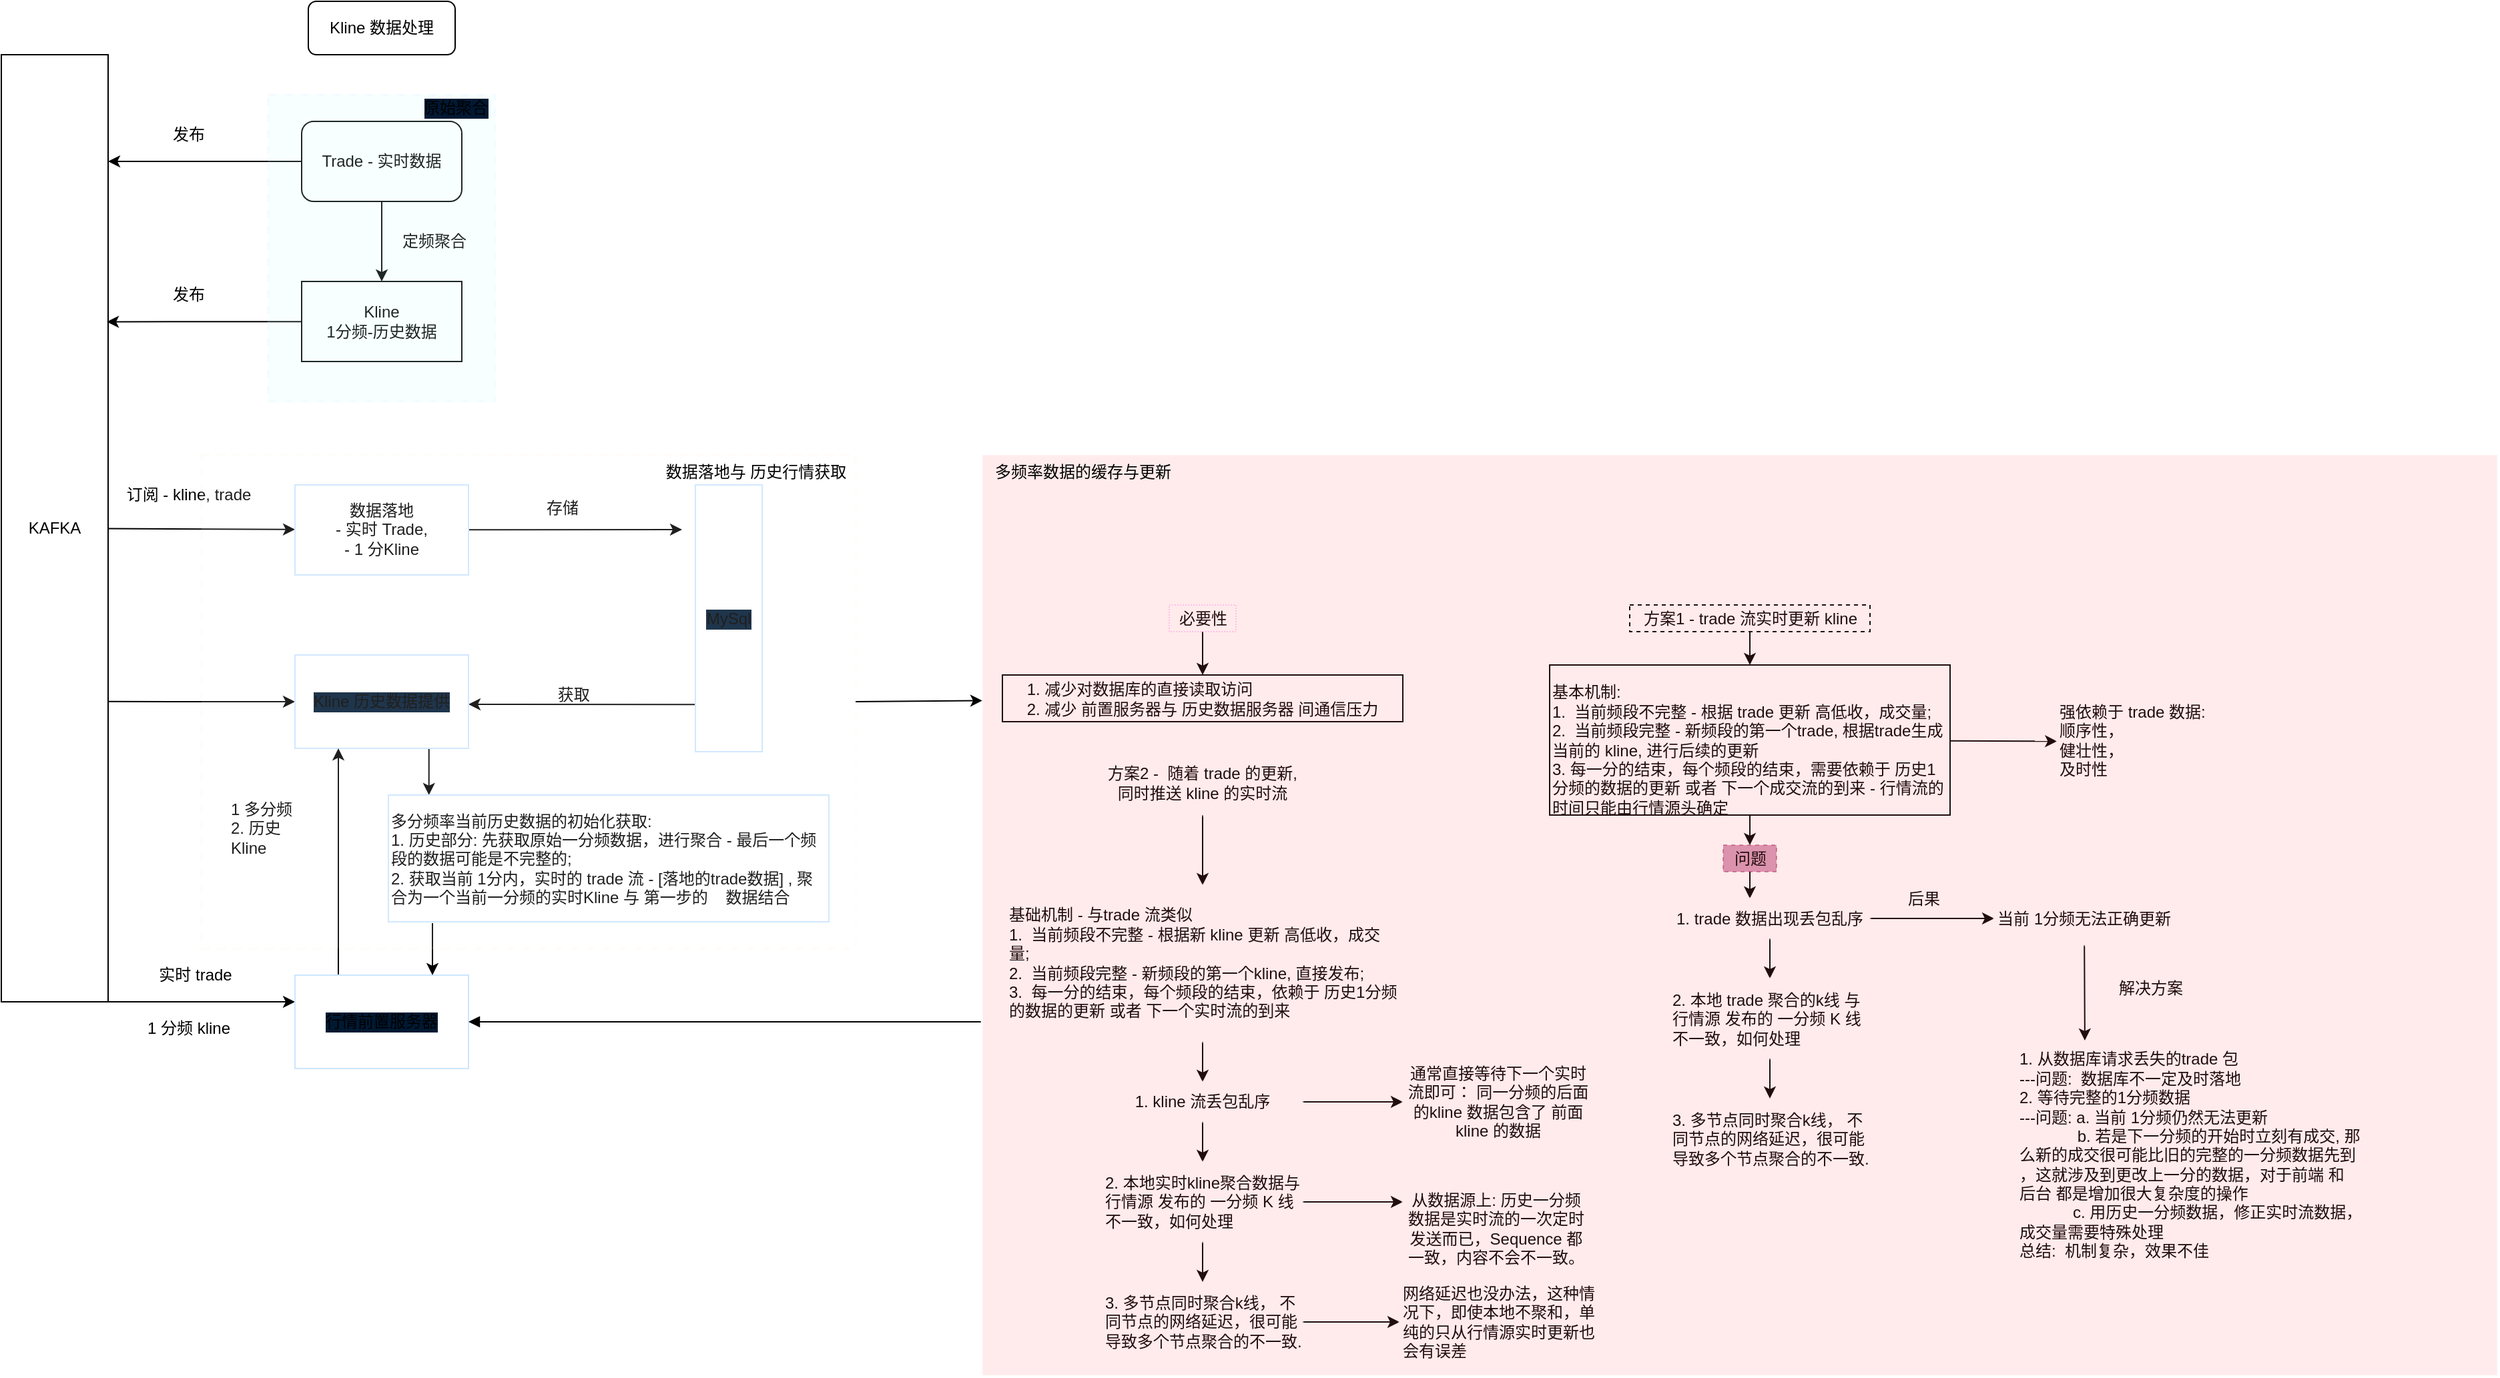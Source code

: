 <mxfile>
    <diagram id="56FmQvFEXBWxtqMtwfCh" name="第 1 页">
        <mxGraphModel dx="1374" dy="860" grid="1" gridSize="10" guides="1" tooltips="1" connect="1" arrows="1" fold="1" page="1" pageScale="1" pageWidth="827" pageHeight="1169" math="0" shadow="0">
            <root>
                <mxCell id="0"/>
                <mxCell id="1" parent="0"/>
                <mxCell id="2" value="Kline 数据处理" style="rounded=1;whiteSpace=wrap;html=1;" parent="1" vertex="1">
                    <mxGeometry x="320" y="120" width="110" height="40" as="geometry"/>
                </mxCell>
                <mxCell id="7" style="edgeStyle=none;html=1;" parent="1" source="3" edge="1">
                    <mxGeometry relative="1" as="geometry">
                        <mxPoint x="170" y="240" as="targetPoint"/>
                    </mxGeometry>
                </mxCell>
                <mxCell id="14" style="edgeStyle=none;html=1;entryX=0.5;entryY=0;entryDx=0;entryDy=0;" parent="1" source="3" target="9" edge="1">
                    <mxGeometry relative="1" as="geometry"/>
                </mxCell>
                <mxCell id="3" value="Trade - 实时数据" style="rounded=1;whiteSpace=wrap;html=1;" parent="1" vertex="1">
                    <mxGeometry x="315" y="210" width="120" height="60" as="geometry"/>
                </mxCell>
                <mxCell id="22" style="edgeStyle=none;html=1;fontColor=default;" parent="1" source="6" target="21" edge="1">
                    <mxGeometry relative="1" as="geometry"/>
                </mxCell>
                <mxCell id="30" style="edgeStyle=none;html=1;exitX=1;exitY=0.683;exitDx=0;exitDy=0;entryX=0;entryY=0.5;entryDx=0;entryDy=0;fontColor=default;exitPerimeter=0;" parent="1" source="6" target="27" edge="1">
                    <mxGeometry relative="1" as="geometry"/>
                </mxCell>
                <mxCell id="35" style="edgeStyle=none;html=1;fontColor=default;exitX=1;exitY=1;exitDx=0;exitDy=0;entryX=0;entryY=0.286;entryDx=0;entryDy=0;entryPerimeter=0;" parent="1" source="6" target="31" edge="1">
                    <mxGeometry relative="1" as="geometry">
                        <mxPoint x="180" y="870" as="sourcePoint"/>
                        <mxPoint x="320" y="870" as="targetPoint"/>
                    </mxGeometry>
                </mxCell>
                <mxCell id="6" value="KAFKA" style="whiteSpace=wrap;html=1;" parent="1" vertex="1">
                    <mxGeometry x="90" y="160" width="80" height="710" as="geometry"/>
                </mxCell>
                <mxCell id="8" value="发布" style="text;html=1;align=center;verticalAlign=middle;resizable=0;points=[];autosize=1;strokeColor=none;fillColor=none;" parent="1" vertex="1">
                    <mxGeometry x="210" y="210" width="40" height="20" as="geometry"/>
                </mxCell>
                <mxCell id="17" style="edgeStyle=none;html=1;entryX=0.988;entryY=0.282;entryDx=0;entryDy=0;entryPerimeter=0;" parent="1" source="9" target="6" edge="1">
                    <mxGeometry relative="1" as="geometry"/>
                </mxCell>
                <mxCell id="9" value="Kline &lt;br&gt;1分频-历史数据" style="whiteSpace=wrap;html=1;" parent="1" vertex="1">
                    <mxGeometry x="315" y="330" width="120" height="60" as="geometry"/>
                </mxCell>
                <mxCell id="13" value="发布" style="text;html=1;align=center;verticalAlign=middle;resizable=0;points=[];autosize=1;strokeColor=none;fillColor=none;" parent="1" vertex="1">
                    <mxGeometry x="210" y="330" width="40" height="20" as="geometry"/>
                </mxCell>
                <mxCell id="15" value="定频聚合" style="text;html=1;align=center;verticalAlign=middle;resizable=0;points=[];autosize=1;strokeColor=none;fillColor=none;" parent="1" vertex="1">
                    <mxGeometry x="384" y="290" width="60" height="20" as="geometry"/>
                </mxCell>
                <mxCell id="18" value="" style="whiteSpace=wrap;html=1;fillColor=#CCFFFF;dashed=1;strokeColor=#CCE5FF;strokeWidth=2;opacity=15;" parent="1" vertex="1">
                    <mxGeometry x="290" y="190" width="170" height="230" as="geometry"/>
                </mxCell>
                <mxCell id="19" value="原始聚合" style="text;html=1;align=center;verticalAlign=middle;resizable=0;points=[];autosize=1;strokeColor=none;fillColor=none;strokeWidth=2;labelBackgroundColor=#001933;" parent="1" vertex="1">
                    <mxGeometry x="400" y="190" width="60" height="20" as="geometry"/>
                </mxCell>
                <mxCell id="25" style="edgeStyle=none;html=1;fontColor=default;" parent="1" source="21" edge="1">
                    <mxGeometry relative="1" as="geometry">
                        <mxPoint x="600" y="516" as="targetPoint"/>
                    </mxGeometry>
                </mxCell>
                <mxCell id="21" value="数据落地&lt;br&gt;- 实时 Trade,&lt;br&gt;- 1 分Kline" style="rounded=0;whiteSpace=wrap;html=1;labelBackgroundColor=none;strokeColor=#CCE5FF;strokeWidth=1;fillColor=none;fontColor=default;" parent="1" vertex="1">
                    <mxGeometry x="310" y="482.5" width="130" height="67.5" as="geometry"/>
                </mxCell>
                <mxCell id="23" value="订阅 - kline, trade" style="text;html=1;align=center;verticalAlign=middle;resizable=0;points=[];autosize=1;strokeColor=none;fillColor=none;fontColor=default;" parent="1" vertex="1">
                    <mxGeometry x="175" y="480" width="110" height="20" as="geometry"/>
                </mxCell>
                <mxCell id="28" style="edgeStyle=none;html=1;exitX=0;exitY=0.823;exitDx=0;exitDy=0;fontColor=default;exitPerimeter=0;" parent="1" source="24" edge="1">
                    <mxGeometry relative="1" as="geometry">
                        <mxPoint x="440" y="647" as="targetPoint"/>
                        <Array as="points"/>
                    </mxGeometry>
                </mxCell>
                <mxCell id="24" value="MySql" style="whiteSpace=wrap;html=1;labelBackgroundColor=#001933;fontColor=default;strokeColor=#CCE5FF;strokeWidth=1;fillColor=none;" parent="1" vertex="1">
                    <mxGeometry x="610" y="482.5" width="50" height="200" as="geometry"/>
                </mxCell>
                <mxCell id="26" value="存储" style="text;html=1;align=center;verticalAlign=middle;resizable=0;points=[];autosize=1;strokeColor=none;fillColor=none;fontColor=default;" parent="1" vertex="1">
                    <mxGeometry x="490" y="490" width="40" height="20" as="geometry"/>
                </mxCell>
                <mxCell id="44" style="edgeStyle=none;html=1;exitX=0.772;exitY=1;exitDx=0;exitDy=0;entryX=0.092;entryY=0;entryDx=0;entryDy=0;entryPerimeter=0;fontColor=default;exitPerimeter=0;" parent="1" source="27" target="43" edge="1">
                    <mxGeometry relative="1" as="geometry"/>
                </mxCell>
                <mxCell id="27" value="Kline 历史数据提供" style="whiteSpace=wrap;html=1;labelBackgroundColor=#001933;fontColor=default;strokeColor=#CCE5FF;strokeWidth=1;fillColor=none;" parent="1" vertex="1">
                    <mxGeometry x="310" y="610" width="130" height="70" as="geometry"/>
                </mxCell>
                <mxCell id="29" value="获取&amp;nbsp;" style="text;html=1;align=center;verticalAlign=middle;resizable=0;points=[];autosize=1;strokeColor=none;fillColor=none;fontColor=default;" parent="1" vertex="1">
                    <mxGeometry x="500" y="630" width="40" height="20" as="geometry"/>
                </mxCell>
                <mxCell id="33" style="edgeStyle=none;html=1;exitX=0.25;exitY=0;exitDx=0;exitDy=0;entryX=0.25;entryY=1;entryDx=0;entryDy=0;fontColor=default;" parent="1" source="31" target="27" edge="1">
                    <mxGeometry relative="1" as="geometry"/>
                </mxCell>
                <mxCell id="31" value="行情前置服务器" style="whiteSpace=wrap;html=1;labelBackgroundColor=#001933;fontColor=default;strokeColor=#CCE5FF;strokeWidth=1;fillColor=none;" parent="1" vertex="1">
                    <mxGeometry x="310" y="850" width="130" height="70" as="geometry"/>
                </mxCell>
                <mxCell id="34" value="1 多分频&lt;br&gt;&lt;div&gt;&lt;span&gt;2. 历史&amp;nbsp;&lt;/span&gt;&lt;/div&gt;&lt;div&gt;&lt;span&gt;Kline&lt;/span&gt;&lt;/div&gt;" style="text;html=1;align=left;verticalAlign=middle;resizable=0;points=[];autosize=1;strokeColor=none;fillColor=none;fontColor=default;" parent="1" vertex="1">
                    <mxGeometry x="260" y="715" width="60" height="50" as="geometry"/>
                </mxCell>
                <mxCell id="36" value="实时 trade" style="text;html=1;align=center;verticalAlign=middle;resizable=0;points=[];autosize=1;strokeColor=none;fillColor=none;fontColor=default;" parent="1" vertex="1">
                    <mxGeometry x="200" y="840" width="70" height="20" as="geometry"/>
                </mxCell>
                <mxCell id="37" value="1 分频 kline" style="text;html=1;align=center;verticalAlign=middle;resizable=0;points=[];autosize=1;strokeColor=none;fillColor=none;fontColor=default;" parent="1" vertex="1">
                    <mxGeometry x="190" y="880" width="80" height="20" as="geometry"/>
                </mxCell>
                <mxCell id="45" style="edgeStyle=none;html=1;exitX=0.1;exitY=1.011;exitDx=0;exitDy=0;fontColor=default;exitPerimeter=0;" parent="1" source="43" edge="1">
                    <mxGeometry relative="1" as="geometry">
                        <mxPoint x="413" y="850" as="targetPoint"/>
                    </mxGeometry>
                </mxCell>
                <mxCell id="43" value="多分频率当前历史数据的初始化获取:&amp;nbsp; &lt;br&gt;1. 历史部分: 先获取原始一分频数据，进行聚合 - 最后一个频段的数据可能是不完整的;&lt;br&gt;2. 获取当前 1分内，实时的 trade 流 - [落地的trade数据] , 聚合为一个当前一分频的实时Kline 与 第一步的&amp;nbsp; &amp;nbsp; 数据结合" style="whiteSpace=wrap;html=1;labelBackgroundColor=none;fontColor=default;strokeColor=#CCE5FF;strokeWidth=1;fillColor=none;align=left;" parent="1" vertex="1">
                    <mxGeometry x="380" y="715" width="330" height="95" as="geometry"/>
                </mxCell>
                <mxCell id="61" value="" style="edgeStyle=none;html=1;" edge="1" parent="1" source="46" target="58">
                    <mxGeometry relative="1" as="geometry"/>
                </mxCell>
                <mxCell id="84" value="" style="edgeStyle=none;html=1;" edge="1" parent="1" source="46">
                    <mxGeometry relative="1" as="geometry">
                        <mxPoint x="1630.152" y="674.696" as="targetPoint"/>
                    </mxGeometry>
                </mxCell>
                <mxCell id="46" value="&lt;br&gt;基本机制:&lt;br&gt;1.&amp;nbsp; 当前频段不完整 - 根据 trade 更新 高低收，成交量;&lt;br&gt;2.&amp;nbsp; 当前频段完整 - 新频段的第一个trade, 根据trade生成当前的 kline, 进行后续的更新&amp;nbsp;&lt;br&gt;3. 每一分的结束，每个频段的结束，需要依赖于 历史1分频的数据的更新 或者 下一个成交流的到来 - 行情流的时间只能由行情源头确定" style="whiteSpace=wrap;html=1;labelBackgroundColor=none;align=left;" parent="1" vertex="1">
                    <mxGeometry x="1250" y="617.5" width="300" height="112.5" as="geometry"/>
                </mxCell>
                <mxCell id="48" value="&lt;div style=&quot;text-align: left&quot;&gt;&lt;span&gt;1. 减少对数据库的直接读取访问&lt;/span&gt;&lt;/div&gt;&lt;div style=&quot;text-align: left&quot;&gt;&lt;span&gt;2. 减少 前置服务器与 历史数据服务器 间通信&lt;/span&gt;&lt;span&gt;压力&lt;/span&gt;&lt;/div&gt;" style="whiteSpace=wrap;html=1;labelBackgroundColor=none;" parent="1" vertex="1">
                    <mxGeometry x="840" y="625" width="300" height="35" as="geometry"/>
                </mxCell>
                <mxCell id="55" value="" style="edgeStyle=none;html=1;" edge="1" parent="1" source="51" target="48">
                    <mxGeometry relative="1" as="geometry"/>
                </mxCell>
                <mxCell id="51" value="必要性" style="text;html=1;align=center;verticalAlign=middle;resizable=0;points=[];autosize=1;strokeColor=#FFCCFF;fillColor=none;dashed=1;strokeWidth=1;dashPattern=1 1;" parent="1" vertex="1">
                    <mxGeometry x="965" y="572.5" width="50" height="20" as="geometry"/>
                </mxCell>
                <mxCell id="109" style="edgeStyle=none;html=1;exitX=1;exitY=0.5;exitDx=0;exitDy=0;entryX=0;entryY=0.267;entryDx=0;entryDy=0;entryPerimeter=0;" edge="1" parent="1" source="53" target="107">
                    <mxGeometry relative="1" as="geometry"/>
                </mxCell>
                <mxCell id="53" value="" style="whiteSpace=wrap;html=1;labelBackgroundColor=none;fillColor=#FFFFFF;dashed=1;strokeWidth=2;strokeColor=#FFE6CC;opacity=12;" parent="1" vertex="1">
                    <mxGeometry x="240" y="460" width="490" height="370" as="geometry"/>
                </mxCell>
                <mxCell id="54" value="数据落地与 历史行情获取" style="text;html=1;align=center;verticalAlign=middle;resizable=0;points=[];autosize=1;strokeColor=none;fillColor=none;" parent="1" vertex="1">
                    <mxGeometry x="580" y="462.5" width="150" height="20" as="geometry"/>
                </mxCell>
                <mxCell id="57" value="" style="edgeStyle=none;html=1;" edge="1" parent="1" source="56" target="46">
                    <mxGeometry relative="1" as="geometry"/>
                </mxCell>
                <mxCell id="56" value="&lt;span style=&quot;text-align: left&quot;&gt;方案1 - trade 流实时更新 kline&lt;/span&gt;" style="text;html=1;align=center;verticalAlign=middle;resizable=0;points=[];autosize=1;strokeColor=default;fillColor=none;dashed=1;" vertex="1" parent="1">
                    <mxGeometry x="1310" y="572.5" width="180" height="20" as="geometry"/>
                </mxCell>
                <mxCell id="63" value="" style="edgeStyle=none;html=1;" edge="1" parent="1" source="58">
                    <mxGeometry relative="1" as="geometry">
                        <mxPoint x="1400" y="792.5" as="targetPoint"/>
                    </mxGeometry>
                </mxCell>
                <mxCell id="58" value="问题" style="text;html=1;align=center;verticalAlign=middle;resizable=0;points=[];autosize=1;strokeColor=#99004D;fillColor=#99004D;dashed=1;opacity=40;" vertex="1" parent="1">
                    <mxGeometry x="1380" y="752.5" width="40" height="20" as="geometry"/>
                </mxCell>
                <mxCell id="79" value="" style="edgeStyle=none;html=1;entryX=0;entryY=0.5;entryDx=0;entryDy=0;" edge="1" parent="1" source="65" target="66">
                    <mxGeometry relative="1" as="geometry"/>
                </mxCell>
                <mxCell id="81" value="" style="edgeStyle=none;html=1;" edge="1" parent="1" source="65" target="78">
                    <mxGeometry relative="1" as="geometry"/>
                </mxCell>
                <mxCell id="65" value="1. trade 数据出现丢包乱序" style="rounded=1;whiteSpace=wrap;html=1;strokeColor=#FFFFFF;strokeWidth=2;fillColor=none;opacity=40;" vertex="1" parent="1">
                    <mxGeometry x="1340" y="792.5" width="150" height="30" as="geometry"/>
                </mxCell>
                <mxCell id="76" value="" style="edgeStyle=none;html=1;entryX=0.196;entryY=-0.006;entryDx=0;entryDy=0;entryPerimeter=0;" edge="1" parent="1" source="66" target="70">
                    <mxGeometry relative="1" as="geometry">
                        <mxPoint x="1790" y="807.5" as="targetPoint"/>
                    </mxGeometry>
                </mxCell>
                <mxCell id="66" value="当前 1分频无法正确更新" style="whiteSpace=wrap;html=1;fillColor=none;strokeColor=#FFFFFF;rounded=1;strokeWidth=2;opacity=40;" vertex="1" parent="1">
                    <mxGeometry x="1583" y="787.5" width="135" height="40" as="geometry"/>
                </mxCell>
                <mxCell id="68" value="后果" style="text;html=1;align=center;verticalAlign=middle;resizable=0;points=[];autosize=1;strokeColor=none;fillColor=none;" vertex="1" parent="1">
                    <mxGeometry x="1510" y="782.5" width="40" height="20" as="geometry"/>
                </mxCell>
                <mxCell id="70" value="1. 从数据库请求丢失的trade 包 &lt;br&gt;---问题:&amp;nbsp; 数据库不一定及时落地&lt;br&gt;2. 等待完整的1分频数据&amp;nbsp;&lt;br&gt;---问题: a. 当前 1分频仍然无法更新&lt;br&gt;&amp;nbsp; &amp;nbsp; &amp;nbsp; &amp;nbsp; &amp;nbsp; &amp;nbsp; &amp;nbsp;b. 若是下一分频的开始时立刻有成交, 那么新的成交很可能比旧的完整的一分频数据先到 ，这就涉及到更改上一分的数据，对于前端 和 后台 都是增加很大复杂度的操作&lt;br&gt;&amp;nbsp; &amp;nbsp; &amp;nbsp; &amp;nbsp; &amp;nbsp; &amp;nbsp; c. 用历史一分频数据，修正实时流数据，成交量需要特殊处理&lt;br&gt;总结:&amp;nbsp; 机制复杂，效果不佳" style="whiteSpace=wrap;html=1;strokeColor=#FFFFFF;strokeWidth=2;fillColor=none;opacity=40;align=left;" vertex="1" parent="1">
                    <mxGeometry x="1600" y="900" width="260" height="170" as="geometry"/>
                </mxCell>
                <mxCell id="72" value="解决方案" style="text;html=1;align=center;verticalAlign=middle;resizable=0;points=[];autosize=1;strokeColor=none;fillColor=none;" vertex="1" parent="1">
                    <mxGeometry x="1670" y="850" width="60" height="20" as="geometry"/>
                </mxCell>
                <mxCell id="73" value="3. 多节点同时聚合k线， 不同节点的网络延迟，很可能导致多个节点聚合的不一致." style="rounded=1;whiteSpace=wrap;html=1;strokeColor=#FFFFFF;strokeWidth=2;fillColor=none;opacity=40;align=left;" vertex="1" parent="1">
                    <mxGeometry x="1340" y="942.5" width="150" height="60" as="geometry"/>
                </mxCell>
                <mxCell id="82" value="" style="edgeStyle=none;html=1;" edge="1" parent="1" source="78" target="73">
                    <mxGeometry relative="1" as="geometry"/>
                </mxCell>
                <mxCell id="78" value="2. 本地 trade 聚合的k线 与 行情源 发布的 一分频 K 线不一致，如何处理" style="rounded=1;whiteSpace=wrap;html=1;strokeColor=#FFFFFF;strokeWidth=2;fillColor=none;opacity=40;align=left;" vertex="1" parent="1">
                    <mxGeometry x="1340" y="852.5" width="150" height="60" as="geometry"/>
                </mxCell>
                <mxCell id="85" value="&lt;span style=&quot;&quot;&gt;强依赖于 trade 数据: 顺序性，&lt;br&gt;健壮性，&lt;br&gt;及时性&lt;/span&gt;" style="whiteSpace=wrap;html=1;strokeColor=#FFFFFF;strokeWidth=2;fillColor=none;opacity=40;align=left;" vertex="1" parent="1">
                    <mxGeometry x="1630" y="643.75" width="120" height="60" as="geometry"/>
                </mxCell>
                <mxCell id="89" value="" style="edgeStyle=none;html=1;" edge="1" parent="1" source="86" target="88">
                    <mxGeometry relative="1" as="geometry"/>
                </mxCell>
                <mxCell id="86" value="方案2 -&amp;nbsp; 随着 trade 的更新,&lt;br&gt;同时推送 kline 的实时流" style="whiteSpace=wrap;html=1;strokeColor=#FFFFFF;strokeWidth=2;fillColor=none;opacity=40;" vertex="1" parent="1">
                    <mxGeometry x="890" y="682.5" width="200" height="47.5" as="geometry"/>
                </mxCell>
                <mxCell id="104" style="edgeStyle=none;html=1;entryX=0.5;entryY=0;entryDx=0;entryDy=0;" edge="1" parent="1" source="88" target="90">
                    <mxGeometry relative="1" as="geometry"/>
                </mxCell>
                <mxCell id="88" value="基础机制 - 与trade 流类似&lt;br&gt;&lt;span&gt;1.&amp;nbsp; 当前频段不完整 - 根据新 kline 更新 高低收，成交量;&lt;/span&gt;&lt;br&gt;&lt;span&gt;2.&amp;nbsp; 当前频段完整 - 新频段的第一个kline, 直接发布;&lt;br&gt;3.&amp;nbsp;&amp;nbsp;&lt;/span&gt;每一分的结束，每个频段的结束，依赖于 历史1分频的数据的更新 或者 下一个实时流的到来&amp;nbsp;&lt;span&gt;&lt;br&gt;&lt;/span&gt;" style="whiteSpace=wrap;html=1;fillColor=none;strokeColor=#FFFFFF;strokeWidth=2;opacity=40;align=left;" vertex="1" parent="1">
                    <mxGeometry x="842.5" y="782.5" width="295" height="117.5" as="geometry"/>
                </mxCell>
                <mxCell id="94" value="" style="edgeStyle=none;html=1;" edge="1" parent="1" source="90" target="93">
                    <mxGeometry relative="1" as="geometry"/>
                </mxCell>
                <mxCell id="105" style="edgeStyle=none;html=1;exitX=0.5;exitY=1;exitDx=0;exitDy=0;entryX=0.5;entryY=0;entryDx=0;entryDy=0;" edge="1" parent="1" source="90" target="92">
                    <mxGeometry relative="1" as="geometry"/>
                </mxCell>
                <mxCell id="90" value="1. kline 流丢包乱序" style="rounded=1;whiteSpace=wrap;html=1;strokeColor=#FFFFFF;strokeWidth=2;fillColor=none;opacity=40;" vertex="1" parent="1">
                    <mxGeometry x="915" y="930" width="150" height="30" as="geometry"/>
                </mxCell>
                <mxCell id="100" value="" style="edgeStyle=none;html=1;" edge="1" parent="1" source="91" target="99">
                    <mxGeometry relative="1" as="geometry"/>
                </mxCell>
                <mxCell id="91" value="3. 多节点同时聚合k线， 不同节点的网络延迟，很可能导致多个节点聚合的不一致." style="rounded=1;whiteSpace=wrap;html=1;strokeColor=#FFFFFF;strokeWidth=2;fillColor=none;opacity=40;align=left;" vertex="1" parent="1">
                    <mxGeometry x="915" y="1080" width="150" height="60" as="geometry"/>
                </mxCell>
                <mxCell id="95" value="" style="edgeStyle=none;html=1;entryX=0;entryY=0.167;entryDx=0;entryDy=0;entryPerimeter=0;" edge="1" parent="1" source="92" target="96">
                    <mxGeometry relative="1" as="geometry"/>
                </mxCell>
                <mxCell id="106" value="" style="edgeStyle=none;html=1;" edge="1" parent="1" source="92" target="91">
                    <mxGeometry relative="1" as="geometry"/>
                </mxCell>
                <mxCell id="92" value="2. 本地实时kline聚合数据与 行情源 发布的 一分频 K 线不一致，如何处理" style="rounded=1;whiteSpace=wrap;html=1;strokeColor=#FFFFFF;strokeWidth=2;fillColor=none;opacity=40;align=left;" vertex="1" parent="1">
                    <mxGeometry x="915" y="990" width="150" height="60" as="geometry"/>
                </mxCell>
                <mxCell id="93" value="通常直接等待下一个实时流即可： 同一分频的后面的kline 数据包含了 前面 kline 的数据" style="whiteSpace=wrap;html=1;fillColor=none;strokeColor=#FFFFFF;rounded=1;strokeWidth=2;opacity=40;" vertex="1" parent="1">
                    <mxGeometry x="1140" y="907.5" width="142.5" height="75" as="geometry"/>
                </mxCell>
                <mxCell id="96" value="从数据源上: 历史一分频数据是实时流的一次定时发送而已，Sequence 都一致，内容不会不一致。" style="rounded=1;whiteSpace=wrap;html=1;strokeColor=#FFFFFF;strokeWidth=2;fillColor=none;opacity=40;" vertex="1" parent="1">
                    <mxGeometry x="1140" y="1010" width="140" height="60" as="geometry"/>
                </mxCell>
                <mxCell id="99" value="网络延迟也没办法，这种情况下，即使本地不聚和，单纯的只从行情源实时更新也会有误差" style="rounded=1;whiteSpace=wrap;html=1;strokeColor=#FFFFFF;strokeWidth=2;fillColor=none;opacity=40;align=left;" vertex="1" parent="1">
                    <mxGeometry x="1137.5" y="1080" width="150" height="60" as="geometry"/>
                </mxCell>
                <mxCell id="110" style="edgeStyle=none;html=1;entryX=1;entryY=0.5;entryDx=0;entryDy=0;endArrow=block;endFill=1;exitX=-0.001;exitY=0.616;exitDx=0;exitDy=0;exitPerimeter=0;" edge="1" parent="1" source="107" target="31">
                    <mxGeometry relative="1" as="geometry"/>
                </mxCell>
                <mxCell id="107" value="" style="whiteSpace=wrap;html=1;strokeColor=#FFFFFF;strokeWidth=2;fillColor=#FF6666;opacity=13;" vertex="1" parent="1">
                    <mxGeometry x="825" y="460" width="1135" height="690" as="geometry"/>
                </mxCell>
                <mxCell id="108" value="多频率数据的缓存与更新" style="text;html=1;align=center;verticalAlign=middle;resizable=0;points=[];autosize=1;strokeColor=none;fillColor=none;" vertex="1" parent="1">
                    <mxGeometry x="825" y="462.5" width="150" height="20" as="geometry"/>
                </mxCell>
            </root>
        </mxGraphModel>
    </diagram>
</mxfile>